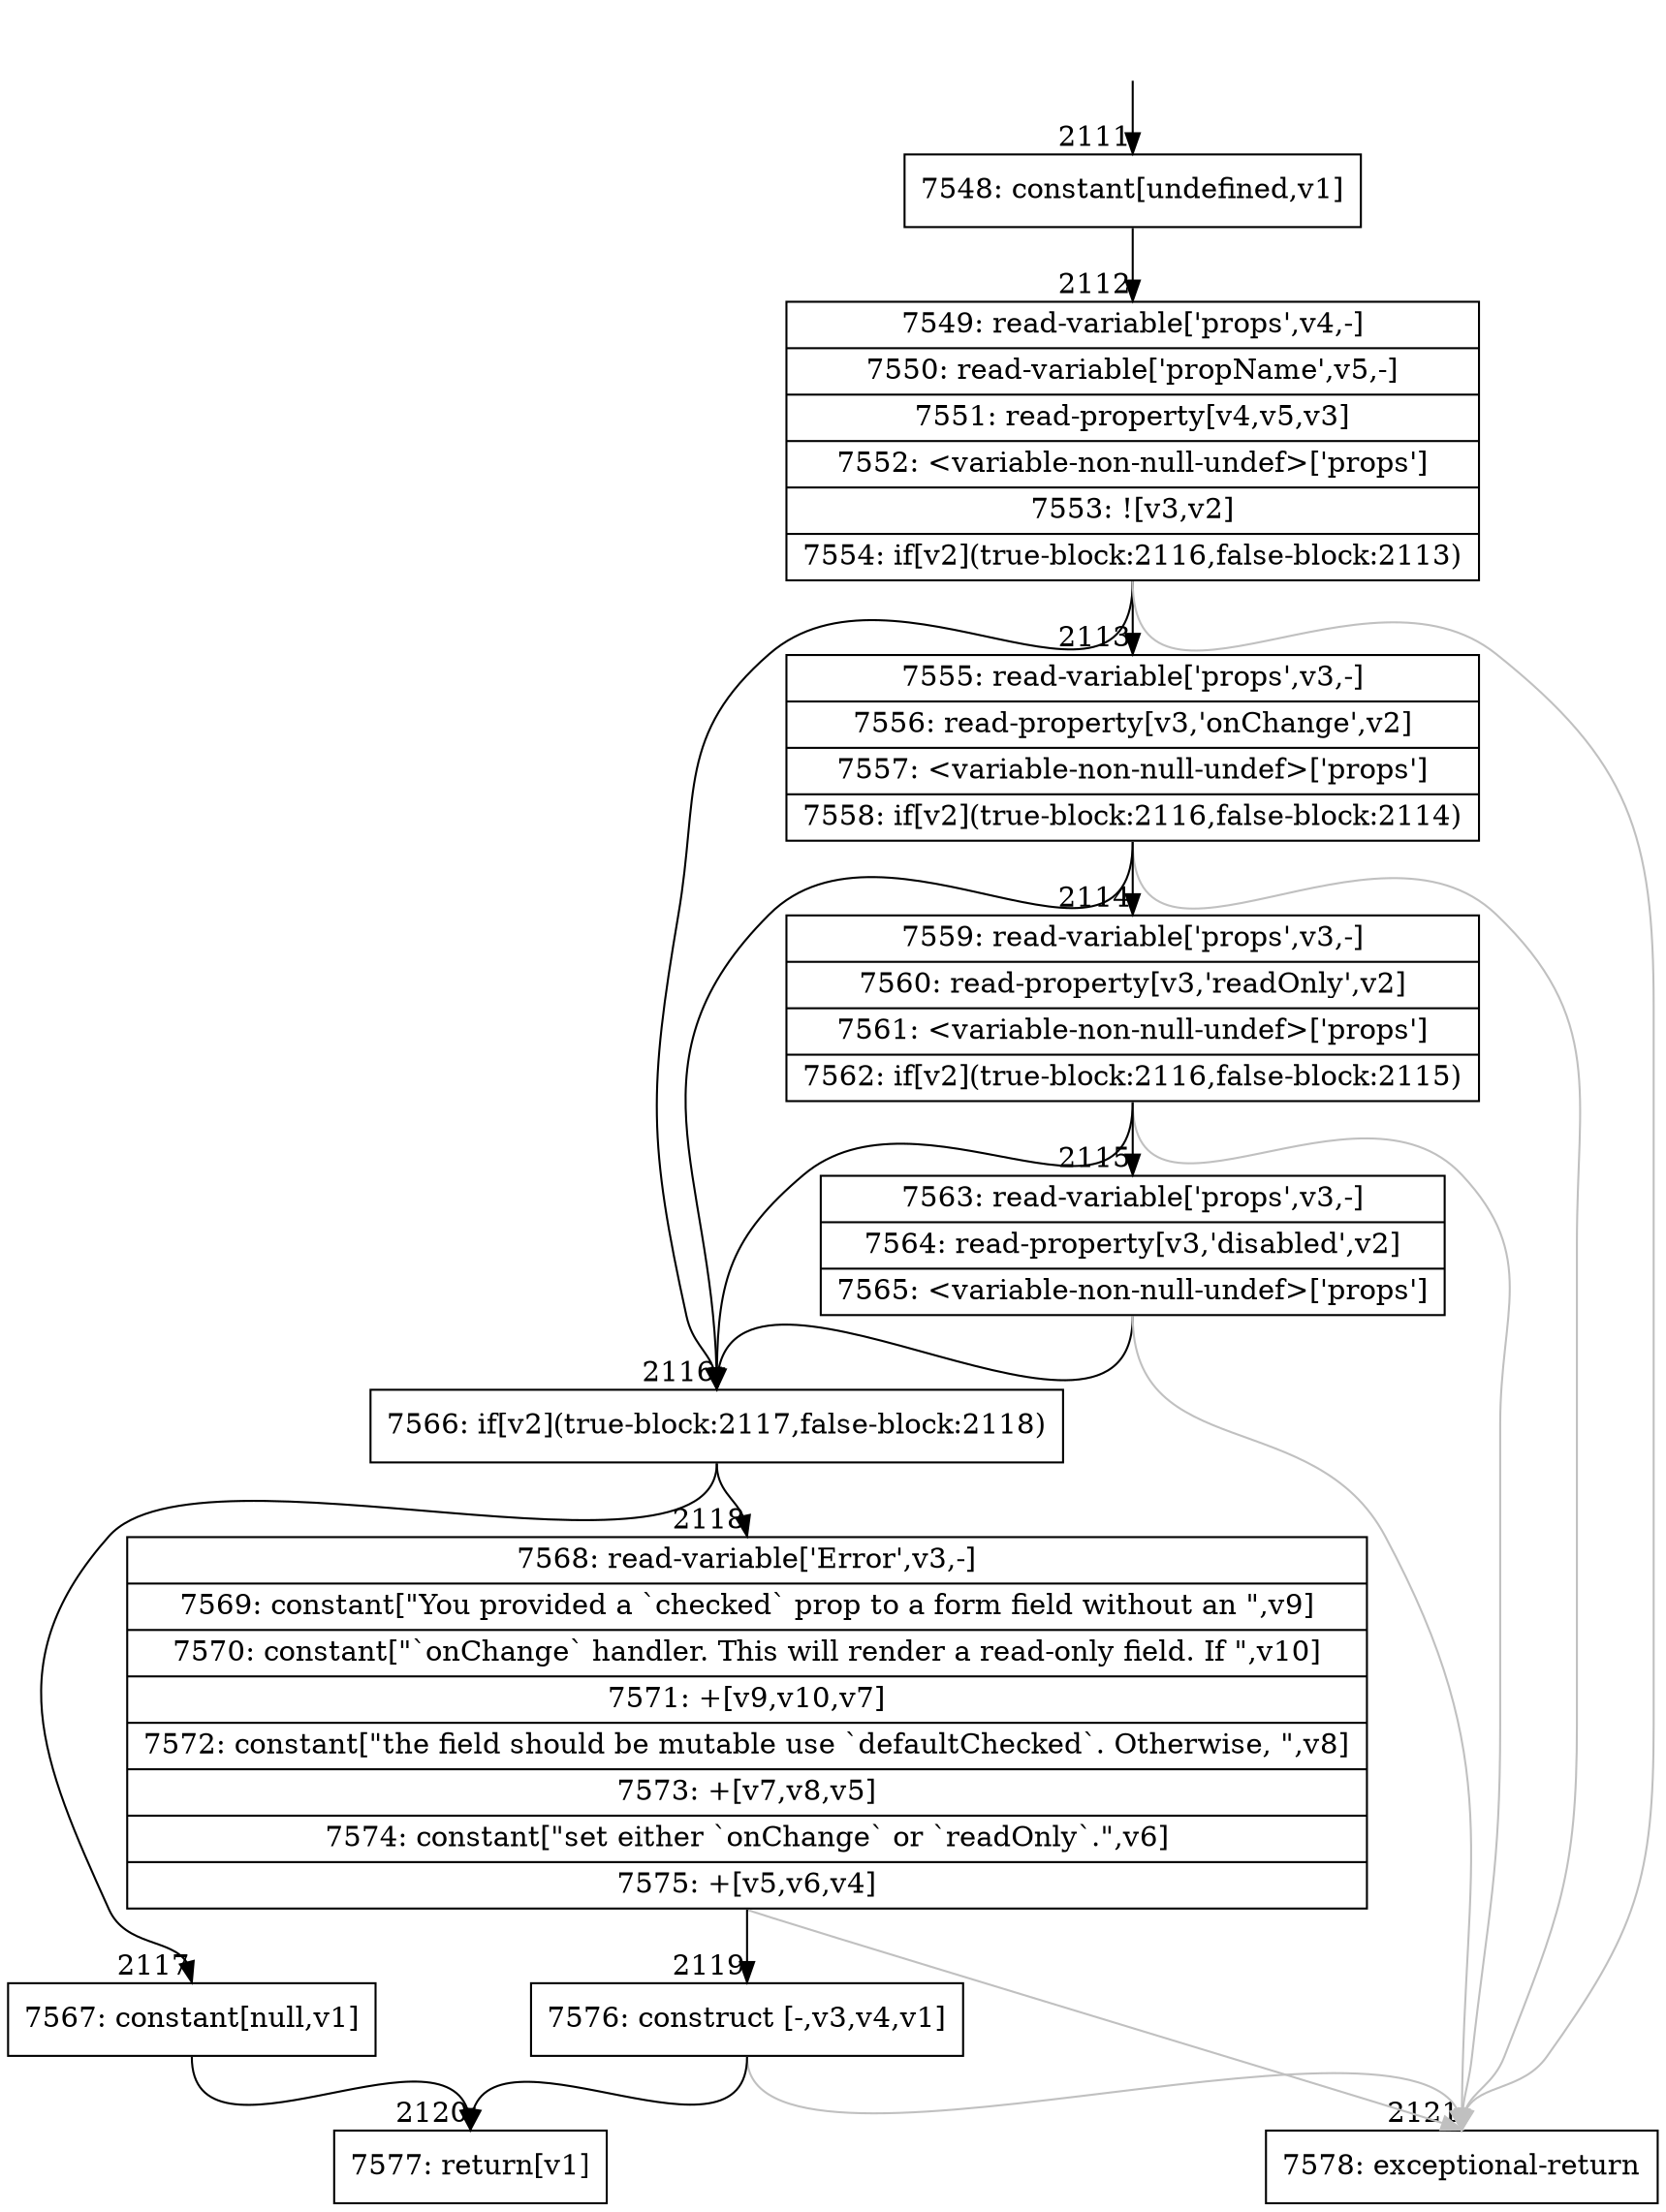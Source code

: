 digraph {
rankdir="TD"
BB_entry149[shape=none,label=""];
BB_entry149 -> BB2111 [tailport=s, headport=n, headlabel="    2111"]
BB2111 [shape=record label="{7548: constant[undefined,v1]}" ] 
BB2111 -> BB2112 [tailport=s, headport=n, headlabel="      2112"]
BB2112 [shape=record label="{7549: read-variable['props',v4,-]|7550: read-variable['propName',v5,-]|7551: read-property[v4,v5,v3]|7552: \<variable-non-null-undef\>['props']|7553: ![v3,v2]|7554: if[v2](true-block:2116,false-block:2113)}" ] 
BB2112 -> BB2116 [tailport=s, headport=n, headlabel="      2116"]
BB2112 -> BB2113 [tailport=s, headport=n, headlabel="      2113"]
BB2112 -> BB2121 [tailport=s, headport=n, color=gray, headlabel="      2121"]
BB2113 [shape=record label="{7555: read-variable['props',v3,-]|7556: read-property[v3,'onChange',v2]|7557: \<variable-non-null-undef\>['props']|7558: if[v2](true-block:2116,false-block:2114)}" ] 
BB2113 -> BB2116 [tailport=s, headport=n]
BB2113 -> BB2114 [tailport=s, headport=n, headlabel="      2114"]
BB2113 -> BB2121 [tailport=s, headport=n, color=gray]
BB2114 [shape=record label="{7559: read-variable['props',v3,-]|7560: read-property[v3,'readOnly',v2]|7561: \<variable-non-null-undef\>['props']|7562: if[v2](true-block:2116,false-block:2115)}" ] 
BB2114 -> BB2116 [tailport=s, headport=n]
BB2114 -> BB2115 [tailport=s, headport=n, headlabel="      2115"]
BB2114 -> BB2121 [tailport=s, headport=n, color=gray]
BB2115 [shape=record label="{7563: read-variable['props',v3,-]|7564: read-property[v3,'disabled',v2]|7565: \<variable-non-null-undef\>['props']}" ] 
BB2115 -> BB2116 [tailport=s, headport=n]
BB2115 -> BB2121 [tailport=s, headport=n, color=gray]
BB2116 [shape=record label="{7566: if[v2](true-block:2117,false-block:2118)}" ] 
BB2116 -> BB2117 [tailport=s, headport=n, headlabel="      2117"]
BB2116 -> BB2118 [tailport=s, headport=n, headlabel="      2118"]
BB2117 [shape=record label="{7567: constant[null,v1]}" ] 
BB2117 -> BB2120 [tailport=s, headport=n, headlabel="      2120"]
BB2118 [shape=record label="{7568: read-variable['Error',v3,-]|7569: constant[\"You provided a `checked` prop to a form field without an \",v9]|7570: constant[\"`onChange` handler. This will render a read-only field. If \",v10]|7571: +[v9,v10,v7]|7572: constant[\"the field should be mutable use `defaultChecked`. Otherwise, \",v8]|7573: +[v7,v8,v5]|7574: constant[\"set either `onChange` or `readOnly`.\",v6]|7575: +[v5,v6,v4]}" ] 
BB2118 -> BB2119 [tailport=s, headport=n, headlabel="      2119"]
BB2118 -> BB2121 [tailport=s, headport=n, color=gray]
BB2119 [shape=record label="{7576: construct [-,v3,v4,v1]}" ] 
BB2119 -> BB2120 [tailport=s, headport=n]
BB2119 -> BB2121 [tailport=s, headport=n, color=gray]
BB2120 [shape=record label="{7577: return[v1]}" ] 
BB2121 [shape=record label="{7578: exceptional-return}" ] 
//#$~ 3996
}

